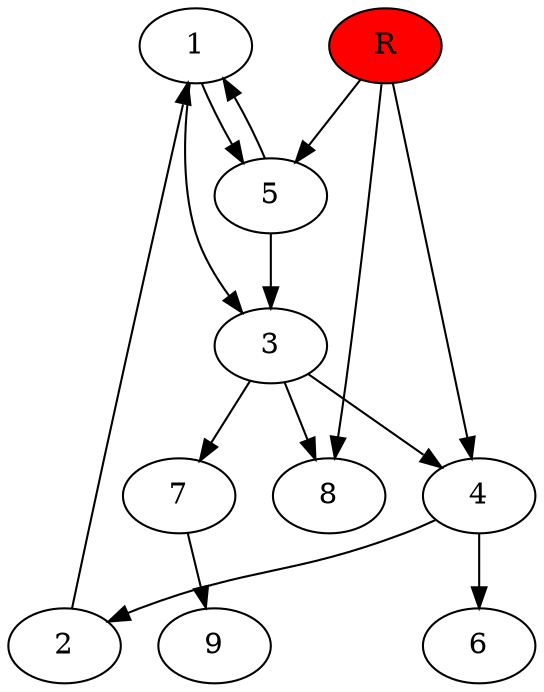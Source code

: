 digraph prb38706 {
	1
	2
	3
	4
	5
	6
	7
	8
	R [fillcolor="#ff0000" style=filled]
	1 -> 3
	1 -> 5
	2 -> 1
	3 -> 4
	3 -> 7
	3 -> 8
	4 -> 2
	4 -> 6
	5 -> 1
	5 -> 3
	7 -> 9
	R -> 4
	R -> 5
	R -> 8
}
